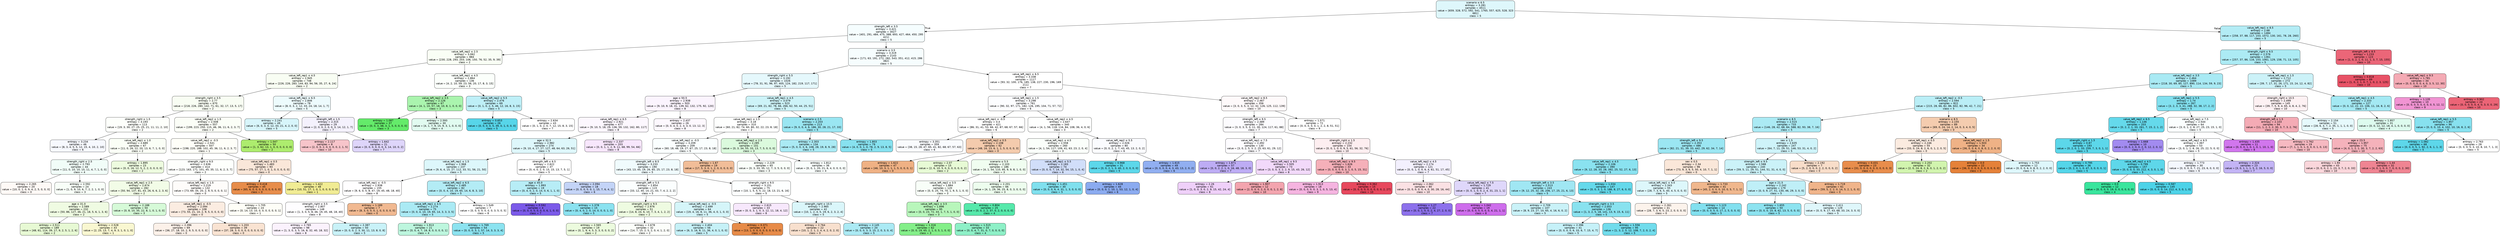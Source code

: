 digraph Tree {
node [shape=box, style="filled, rounded", color="black", fontname="helvetica"] ;
edge [fontname="helvetica"] ;
0 [label=<scenario &le; 6.5<br/>entropy = 3.281<br/>samples = 4511<br/>value = [659, 328, 572, 592, 541, 1765, 557, 625, 528, 323<br/>681]<br/>class = 5>, fillcolor="#def7fb"] ;
1 [label=<strength_left &le; 3.5<br/>entropy = 3.421<br/>samples = 3027<br/>value = [401, 291, 484, 475, 388, 693, 427, 464, 450, 295<br/>421]<br/>class = 5>, fillcolor="#f5fdfe"] ;
0 -> 1 [labeldistance=2.5, labelangle=45, headlabel="True"] ;
3 [label=<value_left_rep2 &le; 2.5<br/>entropy = 3.062<br/>samples = 884<br/>value = [230, 228, 293, 203, 106, 150, 76, 52, 35, 9, 39]<br/>class = 2>, fillcolor="#f9fef5"] ;
1 -> 3 ;
7 [label=<value_left_rep1 &le; 4.5<br/>entropy = 2.945<br/>samples = 748<br/>value = [226, 226, 283, 144, 83, 94, 56, 35, 27, 6, 24]<br/>class = 2>, fillcolor="#f8fdf3"] ;
3 -> 7 ;
9 [label=<strength_right &le; 3.5<br/>entropy = 2.77<br/>samples = 670<br/>value = [218, 226, 280, 142, 71, 61, 32, 17, 13, 5, 17]<br/>class = 2>, fillcolor="#f8fdf3"] ;
7 -> 9 ;
21 [label=<strength_right &le; 1.5<br/>entropy = 3.193<br/>samples = 113<br/>value = [19, 3, 30, 27, 25, 25, 21, 11, 11, 2, 10]<br/>class = 2>, fillcolor="#fdfffb"] ;
9 -> 21 ;
81 [label=<entropy = 3.234<br/>samples = 46<br/>value = [8, 3, 4, 5, 5, 12, 15, 4, 10, 2, 10]<br/>class = 6>, fillcolor="#f6f8fe"] ;
21 -> 81 ;
82 [label=<value_left_rep1 &le; 1.0<br/>entropy = 2.689<br/>samples = 67<br/>value = [11, 0, 26, 22, 20, 13, 6, 7, 1, 0, 0]<br/>class = 2>, fillcolor="#fafef6"] ;
21 -> 82 ;
179 [label=<strength_right &le; 2.5<br/>entropy = 2.793<br/>samples = 44<br/>value = [11, 0, 10, 10, 15, 11, 4, 7, 1, 0, 0]<br/>class = 4>, fillcolor="#f1fdf8"] ;
82 -> 179 ;
181 [label=<entropy = 2.265<br/>samples = 20<br/>value = [10, 0, 1, 0, 9, 4, 2, 5, 0, 0, 0]<br/>class = 0>, fillcolor="#fef9f6"] ;
179 -> 181 ;
182 [label=<entropy = 2.592<br/>samples = 24<br/>value = [1, 0, 9, 10, 6, 7, 2, 2, 1, 0, 0]<br/>class = 3>, fillcolor="#f8fef8"] ;
179 -> 182 ;
180 [label=<entropy = 1.895<br/>samples = 23<br/>value = [0, 0, 16, 12, 5, 2, 2, 0, 0, 0, 0]<br/>class = 2>, fillcolor="#edfbdf"] ;
82 -> 180 ;
22 [label=<value_left_rep2 &le; 1.5<br/>entropy = 2.508<br/>samples = 557<br/>value = [199, 223, 250, 115, 46, 36, 11, 6, 2, 3, 7]<br/>class = 2>, fillcolor="#fbfef7"] ;
9 -> 22 ;
47 [label=<value_left_rep2 &le; -0.5<br/>entropy = 2.541<br/>samples = 507<br/>value = [198, 220, 188, 102, 45, 36, 11, 6, 2, 3, 7]<br/>class = 1>, fillcolor="#fefef8"] ;
22 -> 47 ;
49 [label=<strength_right &le; 9.5<br/>entropy = 2.636<br/>samples = 414<br/>value = [123, 163, 171, 101, 45, 35, 11, 6, 2, 3, 7]<br/>class = 2>, fillcolor="#fdfffc"] ;
47 -> 49 ;
69 [label=<value_left_rep1 &le; 2.5<br/>entropy = 2.674<br/>samples = 282<br/>value = [50, 94, 137, 81, 43, 26, 6, 6, 2, 3, 6]<br/>class = 2>, fillcolor="#f2fce7"] ;
49 -> 69 ;
71 [label=<age &le; 31.0<br/>entropy = 2.589<br/>samples = 232<br/>value = [50, 86, 127, 46, 21, 18, 5, 6, 1, 3, 6]<br/>class = 2>, fillcolor="#effbe2"] ;
69 -> 71 ;
137 [label=<entropy = 2.511<br/>samples = 189<br/>value = [48, 61, 114, 39, 17, 9, 2, 5, 1, 2, 6]<br/>class = 2>, fillcolor="#e7f9d4"] ;
71 -> 137 ;
138 [label=<entropy = 2.528<br/>samples = 43<br/>value = [2, 25, 13, 7, 4, 9, 3, 1, 0, 1, 0]<br/>class = 1>, fillcolor="#f9f7d1"] ;
71 -> 138 ;
72 [label=<entropy = 2.188<br/>samples = 50<br/>value = [0, 8, 10, 35, 22, 8, 1, 0, 1, 0, 0]<br/>class = 3>, fillcolor="#d6fad8"] ;
69 -> 72 ;
70 [label=<value_left_rep1 &le; 1.5<br/>entropy = 2.219<br/>samples = 132<br/>value = [73, 69, 34, 20, 2, 9, 5, 0, 0, 0, 1]<br/>class = 0>, fillcolor="#fefcfa"] ;
49 -> 70 ;
93 [label=<value_left_rep1 &le; -0.5<br/>entropy = 2.094<br/>samples = 108<br/>value = [73, 55, 21, 10, 2, 9, 5, 0, 0, 0, 0]<br/>class = 0>, fillcolor="#fbece1"] ;
70 -> 93 ;
135 [label=<entropy = 2.396<br/>samples = 69<br/>value = [36, 27, 18, 10, 2, 9, 5, 0, 0, 0, 0]<br/>class = 0>, fillcolor="#fcf1e9"] ;
93 -> 135 ;
136 [label=<entropy = 1.203<br/>samples = 39<br/>value = [37, 28, 3, 0, 0, 0, 0, 0, 0, 0, 0]<br/>class = 0>, fillcolor="#f9e3d2"] ;
93 -> 136 ;
94 [label=<entropy = 1.705<br/>samples = 24<br/>value = [0, 14, 13, 10, 0, 0, 0, 0, 0, 0, 1]<br/>class = 1>, fillcolor="#fefef7"] ;
70 -> 94 ;
50 [label=<value_left_rep1 &le; 0.5<br/>entropy = 1.483<br/>samples = 93<br/>value = [75, 57, 17, 1, 0, 1, 0, 0, 0, 0, 0]<br/>class = 0>, fillcolor="#fae7d9"] ;
47 -> 50 ;
53 [label=<entropy = 0.418<br/>samples = 45<br/>value = [65, 6, 0, 0, 0, 0, 0, 0, 0, 0, 0]<br/>class = 0>, fillcolor="#e78d4b"] ;
50 -> 53 ;
54 [label=<entropy = 1.422<br/>samples = 48<br/>value = [10, 51, 17, 1, 0, 1, 0, 0, 0, 0, 0]<br/>class = 1>, fillcolor="#f1ec94"] ;
50 -> 54 ;
48 [label=<entropy = 1.047<br/>samples = 50<br/>value = [1, 3, 62, 13, 1, 0, 0, 0, 0, 0, 0]<br/>class = 2>, fillcolor="#adec6e"] ;
22 -> 48 ;
10 [label=<value_left_rep1 &le; 6.5<br/>entropy = 2.846<br/>samples = 78<br/>value = [8, 0, 3, 2, 12, 33, 24, 18, 14, 1, 7]<br/>class = 5>, fillcolor="#edfbfd"] ;
7 -> 10 ;
73 [label=<entropy = 2.241<br/>samples = 49<br/>value = [6, 0, 3, 0, 12, 33, 21, 4, 2, 0, 0]<br/>class = 5>, fillcolor="#d7f5fa"] ;
10 -> 73 ;
74 [label=<strength_left &le; 1.5<br/>entropy = 2.315<br/>samples = 29<br/>value = [2, 0, 0, 2, 0, 0, 3, 14, 12, 1, 7]<br/>class = 7>, fillcolor="#f4f1fd"] ;
10 -> 74 ;
187 [label=<entropy = 2.117<br/>samples = 8<br/>value = [2, 0, 0, 2, 0, 0, 0, 0, 2, 1, 5]<br/>class = 10>, fillcolor="#f7c4ca"] ;
74 -> 187 ;
188 [label=<entropy = 1.642<br/>samples = 21<br/>value = [0, 0, 0, 0, 0, 0, 3, 14, 10, 0, 2]<br/>class = 7>, fillcolor="#ded5fa"] ;
74 -> 188 ;
8 [label=<value_left_rep1 &le; 4.5<br/>entropy = 2.864<br/>samples = 136<br/>value = [4, 2, 10, 59, 23, 56, 20, 17, 8, 3, 15]<br/>class = 3>, fillcolor="#fbfffb"] ;
3 -> 8 ;
35 [label=<value_left_rep2 &le; 3.5<br/>entropy = 2.126<br/>samples = 67<br/>value = [4, 1, 10, 57, 18, 10, 8, 1, 0, 0, 0]<br/>class = 3>, fillcolor="#aaf4ae"] ;
8 -> 35 ;
95 [label=<entropy = 1.087<br/>samples = 37<br/>value = [0, 0, 3, 48, 3, 1, 5, 0, 0, 0, 0]<br/>class = 3>, fillcolor="#64eb6a"] ;
35 -> 95 ;
96 [label=<entropy = 2.593<br/>samples = 30<br/>value = [4, 1, 7, 9, 15, 9, 3, 1, 0, 0, 0]<br/>class = 4>, fillcolor="#e1fbf0"] ;
35 -> 96 ;
36 [label=<value_left_rep2 &le; 5.5<br/>entropy = 2.476<br/>samples = 69<br/>value = [0, 1, 0, 2, 5, 46, 12, 16, 8, 3, 15]<br/>class = 5>, fillcolor="#beeff7"] ;
8 -> 36 ;
67 [label=<entropy = 0.653<br/>samples = 26<br/>value = [0, 0, 0, 0, 5, 39, 0, 1, 0, 0, 0]<br/>class = 5>, fillcolor="#57d5e9"] ;
36 -> 67 ;
68 [label=<entropy = 2.634<br/>samples = 43<br/>value = [0, 1, 0, 2, 0, 7, 12, 15, 8, 3, 15]<br/>class = 7>, fillcolor="#ffffff"] ;
36 -> 68 ;
4 [label=<scenario &le; 3.5<br/>entropy = 3.319<br/>samples = 2143<br/>value = [171, 63, 191, 272, 282, 543, 351, 412, 415, 286<br/>382]<br/>class = 5>, fillcolor="#f6fdfe"] ;
1 -> 4 ;
11 [label=<strength_right &le; 5.5<br/>entropy = 3.192<br/>samples = 1026<br/>value = [78, 31, 91, 96, 97, 405, 124, 182, 219, 117, 171]<br/>class = 5>, fillcolor="#e5f8fc"] ;
4 -> 11 ;
15 [label=<age &le; 50.5<br/>entropy = 2.938<br/>samples = 503<br/>value = [9, 10, 9, 18, 31, 139, 62, 132, 175, 92, 120]<br/>class = 8>, fillcolor="#fbf4fe"] ;
11 -> 15 ;
111 [label=<value_left_rep1 &le; 6.5<br/>entropy = 2.921<br/>samples = 477<br/>value = [9, 10, 5, 18, 29, 136, 59, 132, 162, 80, 117]<br/>class = 8>, fillcolor="#fcf7fe"] ;
15 -> 111 ;
113 [label=<age &le; 32.5<br/>entropy = 2.982<br/>samples = 274<br/>value = [9, 10, 4, 17, 27, 127, 48, 64, 63, 26, 51]<br/>class = 5>, fillcolor="#def7fb"] ;
111 -> 113 ;
145 [label=<value_left_rep1 &le; 1.5<br/>entropy = 2.968<br/>samples = 237<br/>value = [9, 6, 4, 15, 27, 112, 33, 51, 56, 21, 50]<br/>class = 5>, fillcolor="#ddf7fb"] ;
113 -> 145 ;
147 [label=<value_left_rep1 &le; -0.5<br/>entropy = 2.938<br/>samples = 155<br/>value = [9, 6, 0, 5, 8, 47, 19, 45, 48, 18, 40]<br/>class = 8>, fillcolor="#fffeff"] ;
145 -> 147 ;
149 [label=<strength_right &le; 3.5<br/>entropy = 2.807<br/>samples = 148<br/>value = [1, 3, 0, 5, 8, 46, 19, 45, 48, 18, 40]<br/>class = 8>, fillcolor="#fefdff"] ;
147 -> 149 ;
155 [label=<entropy = 2.765<br/>samples = 98<br/>value = [1, 3, 0, 3, 5, 16, 8, 32, 40, 18, 32]<br/>class = 8>, fillcolor="#fbf2fd"] ;
149 -> 155 ;
156 [label=<entropy = 2.387<br/>samples = 50<br/>value = [0, 0, 0, 2, 3, 30, 11, 13, 8, 0, 8]<br/>class = 5>, fillcolor="#c9f2f8"] ;
149 -> 156 ;
150 [label=<entropy = 1.189<br/>samples = 7<br/>value = [8, 3, 0, 0, 0, 1, 0, 0, 0, 0, 0]<br/>class = 0>, fillcolor="#f1b991"] ;
147 -> 150 ;
148 [label=<value_left_rep2 &le; 6.5<br/>entropy = 2.485<br/>samples = 82<br/>value = [0, 0, 4, 10, 19, 65, 14, 6, 8, 3, 10]<br/>class = 5>, fillcolor="#b3ecf5"] ;
145 -> 148 ;
151 [label=<value_left_rep1 &le; 4.5<br/>entropy = 2.274<br/>samples = 75<br/>value = [0, 0, 4, 10, 19, 65, 14, 3, 3, 3, 5]<br/>class = 5>, fillcolor="#aaeaf4"] ;
148 -> 151 ;
153 [label=<entropy = 1.913<br/>samples = 21<br/>value = [0, 0, 4, 7, 18, 8, 0, 0, 0, 0, 1]<br/>class = 4>, fillcolor="#bdf6de"] ;
151 -> 153 ;
154 [label=<entropy = 1.769<br/>samples = 54<br/>value = [0, 0, 0, 3, 1, 57, 14, 3, 3, 3, 4]<br/>class = 5>, fillcolor="#8ce3f0"] ;
151 -> 154 ;
152 [label=<entropy = 1.549<br/>samples = 7<br/>value = [0, 0, 0, 0, 0, 0, 0, 3, 5, 0, 5]<br/>class = 8>, fillcolor="#ffffff"] ;
148 -> 152 ;
146 [label=<strength_left &le; 6.5<br/>entropy = 2.622<br/>samples = 37<br/>value = [0, 4, 0, 2, 0, 15, 15, 13, 7, 5, 1]<br/>class = 5>, fillcolor="#ffffff"] ;
113 -> 146 ;
157 [label=<age &le; 45.0<br/>entropy = 1.993<br/>samples = 19<br/>value = [0, 4, 0, 2, 0, 14, 0, 6, 1, 1, 0]<br/>class = 5>, fillcolor="#b7edf6"] ;
146 -> 157 ;
177 [label=<entropy = 0.592<br/>samples = 4<br/>value = [0, 0, 0, 0, 0, 0, 0, 6, 1, 0, 0]<br/>class = 7>, fillcolor="#7b5ae9"] ;
157 -> 177 ;
178 [label=<entropy = 1.378<br/>samples = 15<br/>value = [0, 4, 0, 2, 0, 14, 0, 0, 0, 1, 0]<br/>class = 5>, fillcolor="#8be2f0"] ;
157 -> 178 ;
158 [label=<entropy = 2.094<br/>samples = 18<br/>value = [0, 0, 0, 0, 0, 1, 15, 7, 6, 4, 1]<br/>class = 6>, fillcolor="#c4d4f7"] ;
146 -> 158 ;
114 [label=<entropy = 2.337<br/>samples = 203<br/>value = [0, 0, 1, 1, 2, 9, 11, 68, 99, 54, 66]<br/>class = 8>, fillcolor="#f7e6fc"] ;
111 -> 114 ;
112 [label=<entropy = 2.437<br/>samples = 26<br/>value = [0, 0, 4, 0, 2, 3, 3, 0, 13, 12, 3]<br/>class = 8>, fillcolor="#fdf8fe"] ;
15 -> 112 ;
16 [label=<value_left_rep1 &le; 4.5<br/>entropy = 3.079<br/>samples = 523<br/>value = [69, 21, 82, 78, 66, 266, 62, 50, 44, 25, 51]<br/>class = 5>, fillcolor="#cdf3f8"] ;
11 -> 16 ;
19 [label=<value_left_rep1 &le; 1.5<br/>entropy = 3.18<br/>samples = 310<br/>value = [60, 21, 82, 74, 60, 80, 32, 22, 23, 8, 18]<br/>class = 2>, fillcolor="#fefffe"] ;
16 -> 19 ;
33 [label=<value_left_rep2 &le; -0.5<br/>entropy = 3.209<br/>samples = 209<br/>value = [60, 18, 48, 19, 27, 67, 25, 17, 23, 8, 18]<br/>class = 5>, fillcolor="#fafefe"] ;
19 -> 33 ;
97 [label=<strength_left &le; 8.5<br/>entropy = 3.233<br/>samples = 190<br/>value = [43, 13, 45, 19, 26, 65, 25, 17, 23, 8, 18]<br/>class = 5>, fillcolor="#f0fbfd"] ;
33 -> 97 ;
99 [label=<strength_left &le; 5.5<br/>entropy = 2.854<br/>samples = 115<br/>value = [33, 12, 40, 14, 21, 43, 7, 4, 2, 2, 2]<br/>class = 5>, fillcolor="#fbfefe"] ;
97 -> 99 ;
161 [label=<strength_right &le; 9.5<br/>entropy = 2.976<br/>samples = 51<br/>value = [14, 8, 24, 6, 10, 7, 3, 4, 1, 2, 2]<br/>class = 2>, fillcolor="#eefbe1"] ;
99 -> 161 ;
165 [label=<entropy = 2.565<br/>samples = 19<br/>value = [0, 1, 9, 4, 5, 5, 3, 0, 0, 0, 2]<br/>class = 2>, fillcolor="#ecfbde"] ;
161 -> 165 ;
166 [label=<entropy = 2.678<br/>samples = 32<br/>value = [14, 7, 15, 2, 5, 2, 0, 4, 1, 2, 0]<br/>class = 2>, fillcolor="#fcfefa"] ;
161 -> 166 ;
162 [label=<value_left_rep1 &le; -0.5<br/>entropy = 2.499<br/>samples = 64<br/>value = [19, 4, 16, 8, 11, 36, 4, 0, 1, 0, 0]<br/>class = 5>, fillcolor="#d5f5f9"] ;
99 -> 162 ;
163 [label=<entropy = 2.404<br/>samples = 56<br/>value = [6, 3, 16, 8, 11, 36, 4, 0, 1, 0, 0]<br/>class = 5>, fillcolor="#c6f1f7"] ;
162 -> 163 ;
164 [label=<entropy = 0.371<br/>samples = 8<br/>value = [13, 1, 0, 0, 0, 0, 0, 0, 0, 0, 0]<br/>class = 0>, fillcolor="#e78b48"] ;
162 -> 164 ;
100 [label=<strength_right &le; 9.5<br/>entropy = 3.151<br/>samples = 75<br/>value = [10, 1, 5, 5, 5, 22, 18, 13, 21, 6, 16]<br/>class = 5>, fillcolor="#fdffff"] ;
97 -> 100 ;
101 [label=<entropy = 2.615<br/>samples = 33<br/>value = [0, 0, 3, 1, 0, 3, 12, 11, 18, 4, 12]<br/>class = 8>, fillcolor="#f7e8fc"] ;
100 -> 101 ;
102 [label=<strength_right &le; 10.5<br/>entropy = 2.965<br/>samples = 42<br/>value = [10, 1, 2, 4, 5, 19, 6, 2, 3, 2, 4]<br/>class = 5>, fillcolor="#daf6fa"] ;
100 -> 102 ;
119 [label=<entropy = 2.764<br/>samples = 22<br/>value = [10, 1, 2, 1, 2, 4, 4, 2, 0, 2, 0]<br/>class = 0>, fillcolor="#f8e0ce"] ;
102 -> 119 ;
120 [label=<entropy = 2.145<br/>samples = 20<br/>value = [0, 0, 0, 3, 3, 15, 2, 0, 3, 0, 4]<br/>class = 5>, fillcolor="#abeaf4"] ;
102 -> 120 ;
98 [label=<entropy = 1.67<br/>samples = 19<br/>value = [17, 5, 3, 0, 1, 2, 0, 0, 0, 0, 0]<br/>class = 0>, fillcolor="#f1bd98"] ;
33 -> 98 ;
34 [label=<value_left_rep2 &le; 2.5<br/>entropy = 2.285<br/>samples = 101<br/>value = [0, 3, 34, 55, 33, 13, 7, 5, 0, 0, 0]<br/>class = 3>, fillcolor="#dbfadd"] ;
19 -> 34 ;
121 [label=<entropy = 2.229<br/>samples = 65<br/>value = [0, 3, 33, 35, 12, 7, 3, 5, 0, 0, 0]<br/>class = 3>, fillcolor="#f9fef9"] ;
34 -> 121 ;
122 [label=<entropy = 1.812<br/>samples = 36<br/>value = [0, 0, 1, 20, 21, 6, 4, 0, 0, 0, 0]<br/>class = 4>, fillcolor="#f9fefc"] ;
34 -> 122 ;
20 [label=<scenario &le; 2.5<br/>entropy = 2.203<br/>samples = 213<br/>value = [9, 0, 0, 4, 6, 186, 30, 28, 21, 17, 33]<br/>class = 5>, fillcolor="#9ae6f2"] ;
16 -> 20 ;
159 [label=<entropy = 2.303<br/>samples = 134<br/>value = [5, 0, 0, 3, 6, 108, 28, 19, 8, 9, 28]<br/>class = 5>, fillcolor="#aaeaf4"] ;
20 -> 159 ;
160 [label=<entropy = 1.803<br/>samples = 79<br/>value = [4, 0, 0, 1, 0, 78, 2, 9, 13, 8, 5]<br/>class = 5>, fillcolor="#87e1ef"] ;
20 -> 160 ;
12 [label=<value_left_rep1 &le; 6.5<br/>entropy = 3.338<br/>samples = 1117<br/>value = [93, 32, 100, 176, 185, 138, 227, 230, 196, 169<br/>211]<br/>class = 7>, fillcolor="#ffffff"] ;
4 -> 12 ;
13 [label=<value_left_rep1 &le; 1.5<br/>entropy = 3.298<br/>samples = 761<br/>value = [90, 32, 97, 171, 182, 126, 195, 104, 71, 57, 72]<br/>class = 6>, fillcolor="#fcfdff"] ;
12 -> 13 ;
17 [label=<value_left_rep1 &le; -0.5<br/>entropy = 3.4<br/>samples = 421<br/>value = [86, 31, 41, 53, 66, 42, 87, 68, 67, 57, 66]<br/>class = 6>, fillcolor="#ffffff"] ;
13 -> 17 ;
23 [label=<entropy = 3.351<br/>samples = 359<br/>value = [38, 15, 28, 47, 65, 41, 82, 68, 67, 57, 63]<br/>class = 6>, fillcolor="#f9fbfe"] ;
17 -> 23 ;
24 [label=<value_left_rep2 &le; 0.5<br/>entropy = 2.108<br/>samples = 62<br/>value = [48, 16, 13, 6, 1, 1, 5, 0, 0, 0, 3]<br/>class = 0>, fillcolor="#f4cbad"] ;
17 -> 24 ;
107 [label=<entropy = 1.622<br/>samples = 47<br/>value = [46, 10, 3, 1, 1, 1, 5, 0, 0, 0, 1]<br/>class = 0>, fillcolor="#efb184"] ;
24 -> 107 ;
108 [label=<entropy = 2.07<br/>samples = 15<br/>value = [2, 6, 10, 5, 0, 0, 0, 0, 0, 0, 2]<br/>class = 2>, fillcolor="#e7fad5"] ;
24 -> 108 ;
18 [label=<value_left_rep2 &le; 4.5<br/>entropy = 2.647<br/>samples = 340<br/>value = [4, 1, 56, 118, 116, 84, 108, 36, 4, 0, 6]<br/>class = 3>, fillcolor="#fefffe"] ;
13 -> 18 ;
39 [label=<value_left_rep1 &le; 4.5<br/>entropy = 2.558<br/>samples = 260<br/>value = [4, 1, 54, 117, 109, 41, 63, 23, 2, 0, 4]<br/>class = 3>, fillcolor="#fafefa"] ;
18 -> 39 ;
41 [label=<scenario &le; 5.5<br/>entropy = 2.103<br/>samples = 186<br/>value = [4, 1, 54, 110, 95, 9, 9, 8, 1, 0, 0]<br/>class = 3>, fillcolor="#f0fdf0"] ;
39 -> 41 ;
123 [label=<value_left_rep2 &le; 3.5<br/>entropy = 1.884<br/>samples = 120<br/>value = [0, 0, 25, 74, 70, 1, 9, 5, 1, 0, 0]<br/>class = 3>, fillcolor="#f8fef8"] ;
41 -> 123 ;
125 [label=<value_left_rep1 &le; 3.5<br/>entropy = 1.896<br/>samples = 95<br/>value = [0, 0, 23, 72, 33, 1, 7, 5, 1, 0, 0]<br/>class = 3>, fillcolor="#b8f6bb"] ;
123 -> 125 ;
127 [label=<entropy = 1.316<br/>samples = 62<br/>value = [0, 0, 19, 65, 2, 1, 0, 5, 1, 0, 0]<br/>class = 3>, fillcolor="#84ef89"] ;
125 -> 127 ;
128 [label=<entropy = 1.515<br/>samples = 33<br/>value = [0, 0, 4, 7, 31, 0, 7, 0, 0, 0, 0]<br/>class = 4>, fillcolor="#8ef0c7"] ;
125 -> 128 ;
126 [label=<entropy = 0.804<br/>samples = 25<br/>value = [0, 0, 2, 2, 37, 0, 2, 0, 0, 0, 0]<br/>class = 4>, fillcolor="#56e9ab"] ;
123 -> 126 ;
124 [label=<entropy = 2.201<br/>samples = 66<br/>value = [4, 1, 29, 36, 25, 8, 0, 3, 0, 0, 0]<br/>class = 3>, fillcolor="#edfdee"] ;
41 -> 124 ;
42 [label=<value_left_rep1 &le; 5.5<br/>entropy = 2.183<br/>samples = 74<br/>value = [0, 0, 0, 7, 14, 32, 54, 15, 1, 0, 4]<br/>class = 6>, fillcolor="#d1def9"] ;
39 -> 42 ;
61 [label=<entropy = 1.451<br/>samples = 30<br/>value = [0, 0, 0, 6, 4, 31, 1, 3, 0, 0, 0]<br/>class = 5>, fillcolor="#80e0ee"] ;
42 -> 61 ;
62 [label=<entropy = 1.628<br/>samples = 44<br/>value = [0, 0, 0, 1, 10, 1, 53, 12, 1, 0, 4]<br/>class = 6>, fillcolor="#8babf0"] ;
42 -> 62 ;
40 [label=<value_left_rep2 &le; 5.5<br/>entropy = 2.026<br/>samples = 80<br/>value = [0, 0, 2, 1, 7, 43, 45, 13, 2, 0, 2]<br/>class = 6>, fillcolor="#fafbfe"] ;
18 -> 40 ;
63 [label=<entropy = 0.968<br/>samples = 31<br/>value = [0, 0, 2, 1, 3, 40, 2, 0, 0, 0, 0]<br/>class = 5>, fillcolor="#5cd7ea"] ;
40 -> 63 ;
64 [label=<entropy = 1.615<br/>samples = 49<br/>value = [0, 0, 0, 0, 4, 3, 43, 13, 2, 0, 2]<br/>class = 6>, fillcolor="#91aff1"] ;
40 -> 64 ;
14 [label=<value_left_rep2 &le; 8.5<br/>entropy = 2.467<br/>samples = 356<br/>value = [3, 0, 3, 5, 3, 12, 32, 126, 125, 112, 139]<br/>class = 10>, fillcolor="#fef9fa"] ;
12 -> 14 ;
43 [label=<strength_left &le; 9.5<br/>entropy = 2.489<br/>samples = 284<br/>value = [3, 0, 3, 5, 3, 11, 30, 124, 117, 61, 88]<br/>class = 7>, fillcolor="#fcfbfe"] ;
14 -> 43 ;
77 [label=<value_left_rep1 &le; 7.5<br/>entropy = 2.492<br/>samples = 130<br/>value = [3, 0, 2, 5, 3, 2, 25, 63, 61, 29, 12]<br/>class = 7>, fillcolor="#fdfcff"] ;
43 -> 77 ;
79 [label=<entropy = 1.871<br/>samples = 57<br/>value = [0, 0, 2, 2, 1, 0, 16, 48, 18, 3, 0]<br/>class = 7>, fillcolor="#bdacf4"] ;
77 -> 79 ;
80 [label=<value_left_rep1 &le; 9.5<br/>entropy = 2.505<br/>samples = 73<br/>value = [3, 0, 0, 3, 2, 2, 9, 15, 43, 26, 12]<br/>class = 8>, fillcolor="#f2d9fa"] ;
77 -> 80 ;
109 [label=<entropy = 2.26<br/>samples = 61<br/>value = [1, 0, 0, 3, 0, 2, 9, 15, 42, 24, 4]<br/>class = 8>, fillcolor="#efd0f9"] ;
80 -> 109 ;
110 [label=<entropy = 1.907<br/>samples = 12<br/>value = [2, 0, 0, 0, 2, 0, 0, 0, 1, 2, 8]<br/>class = 10>, fillcolor="#f3a4ae"] ;
80 -> 110 ;
78 [label=<strength_right &le; 1.5<br/>entropy = 2.232<br/>samples = 154<br/>value = [0, 0, 1, 0, 0, 9, 5, 61, 56, 32, 76]<br/>class = 10>, fillcolor="#fdeef0"] ;
43 -> 78 ;
85 [label=<value_left_rep1 &le; 9.5<br/>entropy = 1.626<br/>samples = 33<br/>value = [0, 0, 0, 0, 0, 3, 1, 0, 5, 15, 31]<br/>class = 10>, fillcolor="#f5b0b9"] ;
78 -> 85 ;
133 [label=<entropy = 1.913<br/>samples = 18<br/>value = [0, 0, 0, 0, 0, 3, 1, 0, 5, 13, 4]<br/>class = 9>, fillcolor="#f5b4e0"] ;
85 -> 133 ;
134 [label=<entropy = 0.362<br/>samples = 15<br/>value = [0, 0, 0, 0, 0, 0, 0, 0, 0, 2, 27]<br/>class = 10>, fillcolor="#e7485d"] ;
85 -> 134 ;
86 [label=<value_left_rep2 &le; 4.5<br/>entropy = 2.174<br/>samples = 121<br/>value = [0, 0, 1, 0, 0, 6, 4, 61, 51, 17, 45]<br/>class = 7>, fillcolor="#f3f0fd"] ;
78 -> 86 ;
91 [label=<entropy = 2.062<br/>samples = 80<br/>value = [0, 0, 0, 0, 0, 4, 0, 30, 28, 16, 44]<br/>class = 10>, fillcolor="#fbe1e4"] ;
86 -> 91 ;
92 [label=<value_left_rep2 &le; 7.5<br/>entropy = 1.729<br/>samples = 41<br/>value = [0, 0, 1, 0, 0, 2, 4, 31, 23, 1, 1]<br/>class = 7>, fillcolor="#dfd7fa"] ;
86 -> 92 ;
105 [label=<entropy = 1.27<br/>samples = 22<br/>value = [0, 0, 1, 0, 0, 2, 4, 27, 2, 0, 0]<br/>class = 7>, fillcolor="#8d71ec"] ;
92 -> 105 ;
106 [label=<entropy = 1.042<br/>samples = 19<br/>value = [0, 0, 0, 0, 0, 0, 0, 4, 21, 1, 1]<br/>class = 8>, fillcolor="#ce6dec"] ;
92 -> 106 ;
44 [label=<entropy = 1.571<br/>samples = 72<br/>value = [0, 0, 0, 0, 0, 1, 2, 2, 8, 51, 51]<br/>class = 9>, fillcolor="#ffffff"] ;
14 -> 44 ;
2 [label=<value_left_rep1 &le; 8.5<br/>entropy = 2.68<br/>samples = 1484<br/>value = [258, 37, 88, 117, 153, 1072, 130, 161, 78, 28, 260]<br/>class = 5>, fillcolor="#b3ecf5"] ;
0 -> 2 [labeldistance=2.5, labelangle=-45, headlabel="False"] ;
5 [label=<strength_right &le; 9.5<br/>entropy = 2.576<br/>samples = 1361<br/>value = [257, 37, 86, 116, 153, 1061, 129, 158, 71, 13, 105]<br/>class = 5>, fillcolor="#acebf4"] ;
2 -> 5 ;
25 [label=<value_left_rep2 &le; 3.5<br/>entropy = 2.464<br/>samples = 1089<br/>value = [218, 30, 69, 85, 127, 890, 114, 134, 59, 9, 23]<br/>class = 5>, fillcolor="#a9eaf4"] ;
5 -> 25 ;
27 [label=<value_left_rep2 &le; -0.5<br/>entropy = 2.594<br/>samples = 822<br/>value = [215, 28, 66, 82, 86, 602, 82, 96, 42, 7, 21]<br/>class = 5>, fillcolor="#baeef6"] ;
25 -> 27 ;
29 [label=<scenario &le; 8.5<br/>entropy = 2.515<br/>samples = 733<br/>value = [146, 28, 42, 68, 84, 588, 82, 93, 38, 7, 16]<br/>class = 5>, fillcolor="#abeaf4"] ;
27 -> 29 ;
55 [label=<strength_left &le; 9.5<br/>entropy = 2.353<br/>samples = 486<br/>value = [82, 21, 31, 39, 33, 442, 29, 62, 34, 7, 14]<br/>class = 5>, fillcolor="#9be6f2"] ;
29 -> 55 ;
57 [label=<value_left_rep1 &le; 4.5<br/>entropy = 2.106<br/>samples = 390<br/>value = [9, 12, 28, 33, 28, 392, 25, 52, 27, 6, 13]<br/>class = 5>, fillcolor="#8ae2f0"] ;
55 -> 57 ;
59 [label=<strength_left &le; 3.5<br/>entropy = 2.513<br/>samples = 243<br/>value = [9, 12, 25, 32, 28, 206, 17, 25, 21, 6, 13]<br/>class = 5>, fillcolor="#a0e7f3"] ;
57 -> 59 ;
75 [label=<entropy = 2.709<br/>samples = 107<br/>value = [8, 9, 23, 27, 10, 65, 4, 16, 6, 0, 2]<br/>class = 5>, fillcolor="#caf2f8"] ;
59 -> 75 ;
76 [label=<strength_right &le; 3.5<br/>entropy = 2.053<br/>samples = 136<br/>value = [1, 3, 2, 5, 18, 141, 13, 9, 15, 6, 11]<br/>class = 5>, fillcolor="#89e2ef"] ;
59 -> 76 ;
83 [label=<entropy = 2.396<br/>samples = 41<br/>value = [0, 0, 0, 0, 6, 33, 6, 7, 15, 4, 7]<br/>class = 5>, fillcolor="#c6f1f8"] ;
76 -> 83 ;
84 [label=<entropy = 1.556<br/>samples = 95<br/>value = [1, 3, 2, 5, 12, 108, 7, 2, 0, 2, 4]<br/>class = 5>, fillcolor="#71dcec"] ;
76 -> 84 ;
60 [label=<entropy = 1.034<br/>samples = 147<br/>value = [0, 0, 3, 1, 0, 186, 8, 27, 6, 0, 0]<br/>class = 5>, fillcolor="#65d9eb"] ;
57 -> 60 ;
58 [label=<sex &le; 0.5<br/>entropy = 2.34<br/>samples = 96<br/>value = [73, 9, 3, 6, 5, 50, 4, 10, 7, 1, 1]<br/>class = 0>, fillcolor="#fae7d9"] ;
55 -> 58 ;
89 [label=<value_left_rep1 &le; 4.5<br/>entropy = 2.343<br/>samples = 55<br/>value = [28, 7, 3, 6, 5, 40, 4, 5, 0, 0, 0]<br/>class = 5>, fillcolor="#ddf7fb"] ;
58 -> 89 ;
103 [label=<entropy = 2.261<br/>samples = 41<br/>value = [28, 7, 3, 6, 5, 23, 2, 0, 0, 0, 0]<br/>class = 0>, fillcolor="#fcf3ec"] ;
89 -> 103 ;
104 [label=<entropy = 1.123<br/>samples = 14<br/>value = [0, 0, 0, 0, 0, 17, 2, 5, 0, 0, 0]<br/>class = 5>, fillcolor="#82e0ef"] ;
89 -> 104 ;
90 [label=<entropy = 1.733<br/>samples = 41<br/>value = [45, 2, 0, 0, 0, 10, 0, 5, 7, 1, 1]<br/>class = 0>, fillcolor="#f0b78d"] ;
58 -> 90 ;
56 [label=<sex &le; 1.5<br/>entropy = 2.635<br/>samples = 247<br/>value = [64, 7, 11, 29, 51, 146, 53, 31, 4, 0, 2]<br/>class = 5>, fillcolor="#cef3f9"] ;
29 -> 56 ;
171 [label=<strength_left &le; 9.5<br/>entropy = 2.588<br/>samples = 240<br/>value = [59, 5, 11, 29, 51, 144, 51, 31, 4, 0, 0]<br/>class = 5>, fillcolor="#cbf2f8"] ;
56 -> 171 ;
173 [label=<age &le; 21.5<br/>entropy = 2.242<br/>samples = 179<br/>value = [0, 0, 9, 27, 51, 130, 46, 29, 3, 0, 0]<br/>class = 5>, fillcolor="#bfeff7"] ;
171 -> 173 ;
175 [label=<entropy = 1.655<br/>samples = 50<br/>value = [0, 0, 0, 10, 8, 62, 13, 5, 0, 0, 0]<br/>class = 5>, fillcolor="#8de3f0"] ;
173 -> 175 ;
176 [label=<entropy = 2.411<br/>samples = 129<br/>value = [0, 0, 9, 17, 43, 68, 33, 24, 3, 0, 0]<br/>class = 5>, fillcolor="#dff7fb"] ;
173 -> 176 ;
174 [label=<entropy = 1.719<br/>samples = 61<br/>value = [59, 5, 2, 2, 0, 14, 5, 2, 1, 0, 0]<br/>class = 0>, fillcolor="#f0b48a"] ;
171 -> 174 ;
172 [label=<entropy = 2.192<br/>samples = 7<br/>value = [5, 2, 0, 0, 0, 2, 2, 0, 0, 0, 2]<br/>class = 0>, fillcolor="#f8ddc9"] ;
56 -> 172 ;
30 [label=<scenario &le; 8.5<br/>entropy = 2.155<br/>samples = 89<br/>value = [69, 0, 24, 14, 2, 14, 0, 3, 4, 0, 5]<br/>class = 0>, fillcolor="#f4ccaf"] ;
27 -> 30 ;
139 [label=<value_left_rep1 &le; 0.5<br/>entropy = 2.246<br/>samples = 55<br/>value = [33, 0, 24, 8, 2, 6, 0, 1, 2, 0, 5]<br/>class = 0>, fillcolor="#fbebe0"] ;
30 -> 139 ;
141 [label=<entropy = 0.431<br/>samples = 23<br/>value = [31, 0, 0, 0, 0, 0, 0, 0, 0, 0, 3]<br/>class = 0>, fillcolor="#e88d4c"] ;
139 -> 141 ;
142 [label=<entropy = 2.202<br/>samples = 32<br/>value = [2, 0, 24, 8, 2, 6, 0, 1, 2, 0, 2]<br/>class = 2>, fillcolor="#d1f4ae"] ;
139 -> 142 ;
140 [label=<value_left_rep2 &le; 1.5<br/>entropy = 1.503<br/>samples = 34<br/>value = [36, 0, 0, 6, 0, 8, 0, 2, 2, 0, 0]<br/>class = 0>, fillcolor="#efb286"] ;
30 -> 140 ;
143 [label=<entropy = 0.0<br/>samples = 22<br/>value = [36, 0, 0, 0, 0, 0, 0, 0, 0, 0, 0]<br/>class = 0>, fillcolor="#e58139"] ;
140 -> 143 ;
144 [label=<entropy = 1.753<br/>samples = 12<br/>value = [0, 0, 0, 6, 0, 8, 0, 2, 2, 0, 0]<br/>class = 5>, fillcolor="#def7fb"] ;
140 -> 144 ;
28 [label=<value_left_rep1 &le; 5.5<br/>entropy = 1.74<br/>samples = 267<br/>value = [3, 2, 3, 3, 41, 288, 32, 38, 17, 2, 2]<br/>class = 5>, fillcolor="#82e0ef"] ;
25 -> 28 ;
37 [label=<value_left_rep2 &le; 6.5<br/>entropy = 1.146<br/>samples = 203<br/>value = [0, 2, 2, 1, 33, 261, 7, 15, 2, 1, 2]<br/>class = 5>, fillcolor="#65d9eb"] ;
28 -> 37 ;
65 [label=<strength_right &le; 1.5<br/>entropy = 0.87<br/>samples = 193<br/>value = [0, 2, 0, 1, 33, 259, 7, 3, 0, 1, 1]<br/>class = 5>, fillcolor="#5cd7ea"] ;
37 -> 65 ;
183 [label=<entropy = 0.795<br/>samples = 36<br/>value = [0, 2, 0, 1, 0, 47, 3, 0, 0, 0, 1]<br/>class = 5>, fillcolor="#54d5e9"] ;
65 -> 183 ;
184 [label=<value_left_rep2 &le; 4.5<br/>entropy = 0.799<br/>samples = 157<br/>value = [0, 0, 0, 0, 33, 212, 4, 3, 0, 1, 0]<br/>class = 5>, fillcolor="#5ed7ea"] ;
65 -> 184 ;
185 [label=<entropy = 0.0<br/>samples = 12<br/>value = [0, 0, 0, 0, 19, 0, 0, 0, 0, 0, 0]<br/>class = 4>, fillcolor="#39e59d"] ;
184 -> 185 ;
186 [label=<entropy = 0.587<br/>samples = 145<br/>value = [0, 0, 0, 0, 14, 212, 4, 3, 0, 1, 0]<br/>class = 5>, fillcolor="#4dd3e8"] ;
184 -> 186 ;
66 [label=<entropy = 1.668<br/>samples = 10<br/>value = [0, 0, 2, 0, 0, 2, 0, 12, 2, 0, 1]<br/>class = 7>, fillcolor="#a28bf0"] ;
37 -> 66 ;
38 [label=<value_left_rep1 &le; 7.5<br/>entropy = 2.544<br/>samples = 64<br/>value = [3, 0, 1, 2, 8, 27, 25, 23, 15, 1, 0]<br/>class = 5>, fillcolor="#fafefe"] ;
28 -> 38 ;
115 [label=<value_left_rep2 &le; 6.5<br/>entropy = 2.367<br/>samples = 53<br/>value = [3, 0, 1, 1, 8, 26, 25, 22, 5, 0, 0]<br/>class = 5>, fillcolor="#fcfeff"] ;
38 -> 115 ;
117 [label=<entropy = 1.773<br/>samples = 30<br/>value = [0, 0, 0, 0, 7, 21, 23, 6, 0, 0, 0]<br/>class = 6>, fillcolor="#f4f7fe"] ;
115 -> 117 ;
118 [label=<entropy = 2.324<br/>samples = 23<br/>value = [3, 0, 1, 1, 1, 5, 2, 16, 5, 0, 0]<br/>class = 7>, fillcolor="#c3b4f5"] ;
115 -> 118 ;
116 [label=<entropy = 1.435<br/>samples = 11<br/>value = [0, 0, 0, 1, 0, 1, 0, 1, 10, 1, 0]<br/>class = 8>, fillcolor="#d176ed"] ;
38 -> 116 ;
26 [label=<value_left_rep1 &le; 1.5<br/>entropy = 2.712<br/>samples = 272<br/>value = [39, 7, 17, 31, 26, 171, 15, 24, 12, 4, 82]<br/>class = 5>, fillcolor="#ccf2f8"] ;
5 -> 26 ;
31 [label=<strength_right &le; 10.5<br/>entropy = 2.499<br/>samples = 145<br/>value = [39, 7, 5, 9, 4, 65, 4, 8, 4, 2, 76]<br/>class = 10>, fillcolor="#fdf1f3"] ;
26 -> 31 ;
51 [label=<strength_left &le; 1.5<br/>entropy = 2.103<br/>samples = 94<br/>value = [11, 1, 2, 2, 2, 30, 3, 7, 3, 2, 76]<br/>class = 10>, fillcolor="#f4abb5"] ;
31 -> 51 ;
167 [label=<entropy = 1.762<br/>samples = 19<br/>value = [7, 1, 1, 0, 1, 0, 0, 0, 1, 0, 13]<br/>class = 10>, fillcolor="#f6b9c1"] ;
51 -> 167 ;
168 [label=<age &le; 23.5<br/>entropy = 1.957<br/>samples = 75<br/>value = [4, 0, 1, 2, 1, 30, 3, 7, 2, 2, 63]<br/>class = 10>, fillcolor="#f5b2bb"] ;
51 -> 168 ;
169 [label=<entropy = 1.94<br/>samples = 43<br/>value = [0, 0, 0, 2, 1, 23, 3, 7, 2, 0, 33]<br/>class = 10>, fillcolor="#fad6db"] ;
168 -> 169 ;
170 [label=<entropy = 1.44<br/>samples = 32<br/>value = [4, 0, 1, 0, 0, 7, 0, 0, 0, 2, 30]<br/>class = 10>, fillcolor="#ef8492"] ;
168 -> 170 ;
52 [label=<entropy = 2.154<br/>samples = 51<br/>value = [28, 6, 3, 7, 2, 35, 1, 1, 1, 0, 0]<br/>class = 5>, fillcolor="#e6f9fc"] ;
31 -> 52 ;
32 [label=<value_left_rep1 &le; 4.5<br/>entropy = 2.333<br/>samples = 127<br/>value = [0, 0, 12, 22, 22, 106, 11, 16, 8, 2, 6]<br/>class = 5>, fillcolor="#a4e9f3"] ;
26 -> 32 ;
45 [label=<entropy = 1.957<br/>samples = 31<br/>value = [0, 0, 12, 12, 18, 4, 1, 0, 0, 0, 0]<br/>class = 4>, fillcolor="#ddfbee"] ;
32 -> 45 ;
46 [label=<value_left_rep1 &le; 5.5<br/>entropy = 1.857<br/>samples = 96<br/>value = [0, 0, 0, 10, 4, 102, 10, 16, 8, 2, 6]<br/>class = 5>, fillcolor="#87e1ef"] ;
32 -> 46 ;
87 [label=<entropy = 1.082<br/>samples = 68<br/>value = [0, 0, 0, 5, 1, 92, 2, 6, 1, 1, 3]<br/>class = 5>, fillcolor="#5dd7ea"] ;
46 -> 87 ;
88 [label=<entropy = 2.763<br/>samples = 28<br/>value = [0, 0, 0, 5, 3, 10, 8, 10, 7, 1, 3]<br/>class = 5>, fillcolor="#ffffff"] ;
46 -> 88 ;
6 [label=<strength_left &le; 8.5<br/>entropy = 1.233<br/>samples = 123<br/>value = [1, 0, 2, 1, 0, 11, 1, 3, 7, 15, 155]<br/>class = 10>, fillcolor="#eb6678"] ;
2 -> 6 ;
129 [label=<entropy = 0.818<br/>samples = 89<br/>value = [1, 0, 2, 1, 0, 7, 1, 0, 2, 3, 125]<br/>class = 10>, fillcolor="#e85266"] ;
6 -> 129 ;
130 [label=<value_left_rep1 &le; 9.5<br/>entropy = 1.781<br/>samples = 34<br/>value = [0, 0, 0, 0, 0, 4, 0, 3, 5, 12, 30]<br/>class = 10>, fillcolor="#f4aab4"] ;
6 -> 130 ;
131 [label=<entropy = 1.135<br/>samples = 10<br/>value = [0, 0, 0, 0, 0, 0, 0, 0, 5, 12, 1]<br/>class = 9>, fillcolor="#f194d3"] ;
130 -> 131 ;
132 [label=<entropy = 0.902<br/>samples = 24<br/>value = [0, 0, 0, 0, 0, 4, 0, 3, 0, 0, 29]<br/>class = 10>, fillcolor="#eb6476"] ;
130 -> 132 ;
}